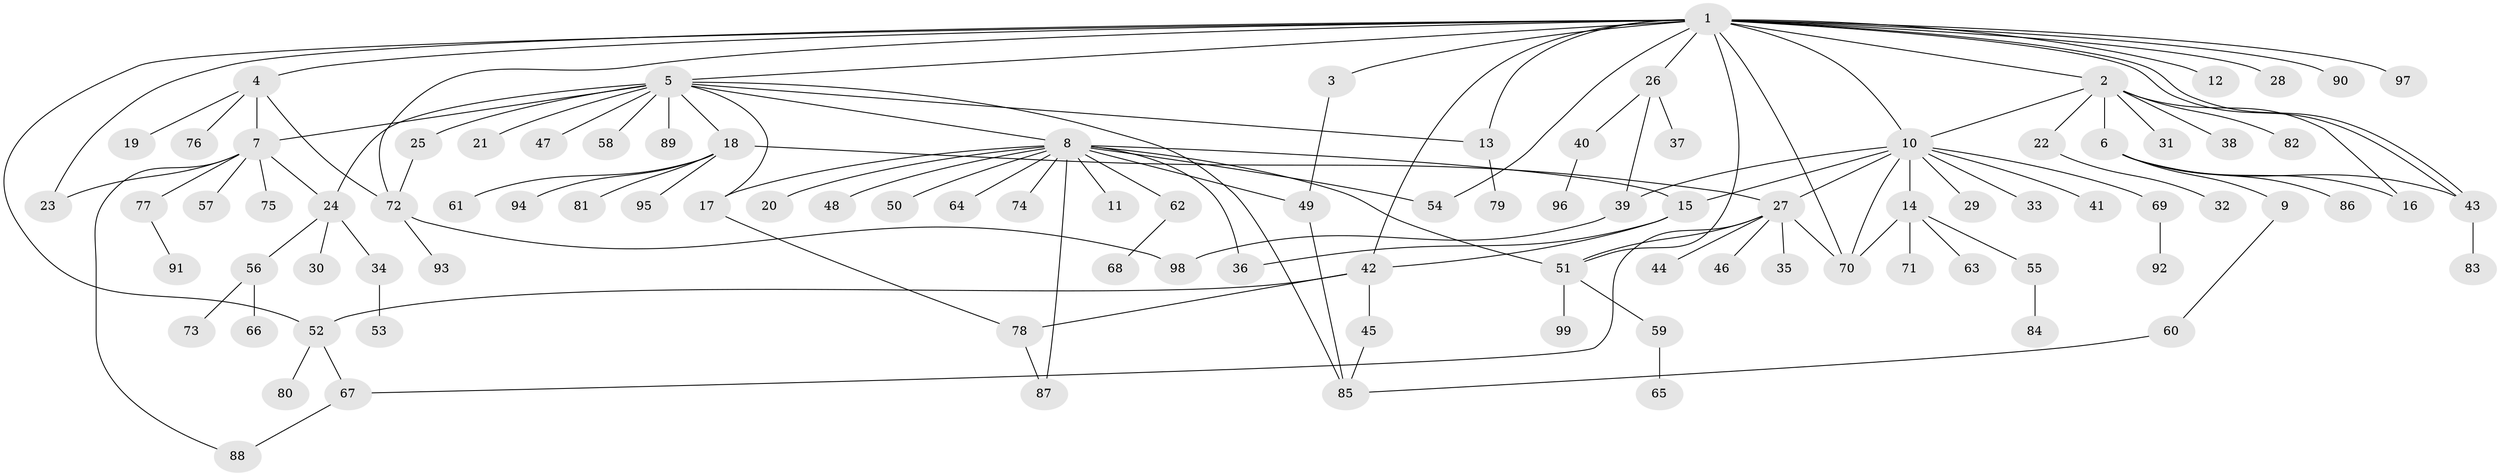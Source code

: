 // Generated by graph-tools (version 1.1) at 2025/01/03/09/25 03:01:39]
// undirected, 99 vertices, 130 edges
graph export_dot {
graph [start="1"]
  node [color=gray90,style=filled];
  1;
  2;
  3;
  4;
  5;
  6;
  7;
  8;
  9;
  10;
  11;
  12;
  13;
  14;
  15;
  16;
  17;
  18;
  19;
  20;
  21;
  22;
  23;
  24;
  25;
  26;
  27;
  28;
  29;
  30;
  31;
  32;
  33;
  34;
  35;
  36;
  37;
  38;
  39;
  40;
  41;
  42;
  43;
  44;
  45;
  46;
  47;
  48;
  49;
  50;
  51;
  52;
  53;
  54;
  55;
  56;
  57;
  58;
  59;
  60;
  61;
  62;
  63;
  64;
  65;
  66;
  67;
  68;
  69;
  70;
  71;
  72;
  73;
  74;
  75;
  76;
  77;
  78;
  79;
  80;
  81;
  82;
  83;
  84;
  85;
  86;
  87;
  88;
  89;
  90;
  91;
  92;
  93;
  94;
  95;
  96;
  97;
  98;
  99;
  1 -- 2;
  1 -- 3;
  1 -- 4;
  1 -- 5;
  1 -- 10;
  1 -- 12;
  1 -- 13;
  1 -- 23;
  1 -- 26;
  1 -- 28;
  1 -- 42;
  1 -- 43;
  1 -- 43;
  1 -- 51;
  1 -- 52;
  1 -- 54;
  1 -- 70;
  1 -- 72;
  1 -- 90;
  1 -- 97;
  2 -- 6;
  2 -- 10;
  2 -- 16;
  2 -- 22;
  2 -- 31;
  2 -- 38;
  2 -- 82;
  3 -- 49;
  4 -- 7;
  4 -- 19;
  4 -- 72;
  4 -- 76;
  5 -- 7;
  5 -- 8;
  5 -- 13;
  5 -- 17;
  5 -- 18;
  5 -- 21;
  5 -- 24;
  5 -- 25;
  5 -- 47;
  5 -- 58;
  5 -- 85;
  5 -- 89;
  6 -- 9;
  6 -- 16;
  6 -- 43;
  6 -- 86;
  7 -- 23;
  7 -- 24;
  7 -- 57;
  7 -- 75;
  7 -- 77;
  7 -- 88;
  8 -- 11;
  8 -- 15;
  8 -- 17;
  8 -- 20;
  8 -- 36;
  8 -- 48;
  8 -- 49;
  8 -- 50;
  8 -- 51;
  8 -- 54;
  8 -- 62;
  8 -- 64;
  8 -- 74;
  8 -- 87;
  9 -- 60;
  10 -- 14;
  10 -- 15;
  10 -- 27;
  10 -- 29;
  10 -- 33;
  10 -- 39;
  10 -- 41;
  10 -- 69;
  10 -- 70;
  13 -- 79;
  14 -- 55;
  14 -- 63;
  14 -- 70;
  14 -- 71;
  15 -- 36;
  15 -- 42;
  17 -- 78;
  18 -- 27;
  18 -- 61;
  18 -- 81;
  18 -- 94;
  18 -- 95;
  22 -- 32;
  24 -- 30;
  24 -- 34;
  24 -- 56;
  25 -- 72;
  26 -- 37;
  26 -- 39;
  26 -- 40;
  27 -- 35;
  27 -- 44;
  27 -- 46;
  27 -- 51;
  27 -- 67;
  27 -- 70;
  34 -- 53;
  39 -- 98;
  40 -- 96;
  42 -- 45;
  42 -- 52;
  42 -- 78;
  43 -- 83;
  45 -- 85;
  49 -- 85;
  51 -- 59;
  51 -- 99;
  52 -- 67;
  52 -- 80;
  55 -- 84;
  56 -- 66;
  56 -- 73;
  59 -- 65;
  60 -- 85;
  62 -- 68;
  67 -- 88;
  69 -- 92;
  72 -- 93;
  72 -- 98;
  77 -- 91;
  78 -- 87;
}
